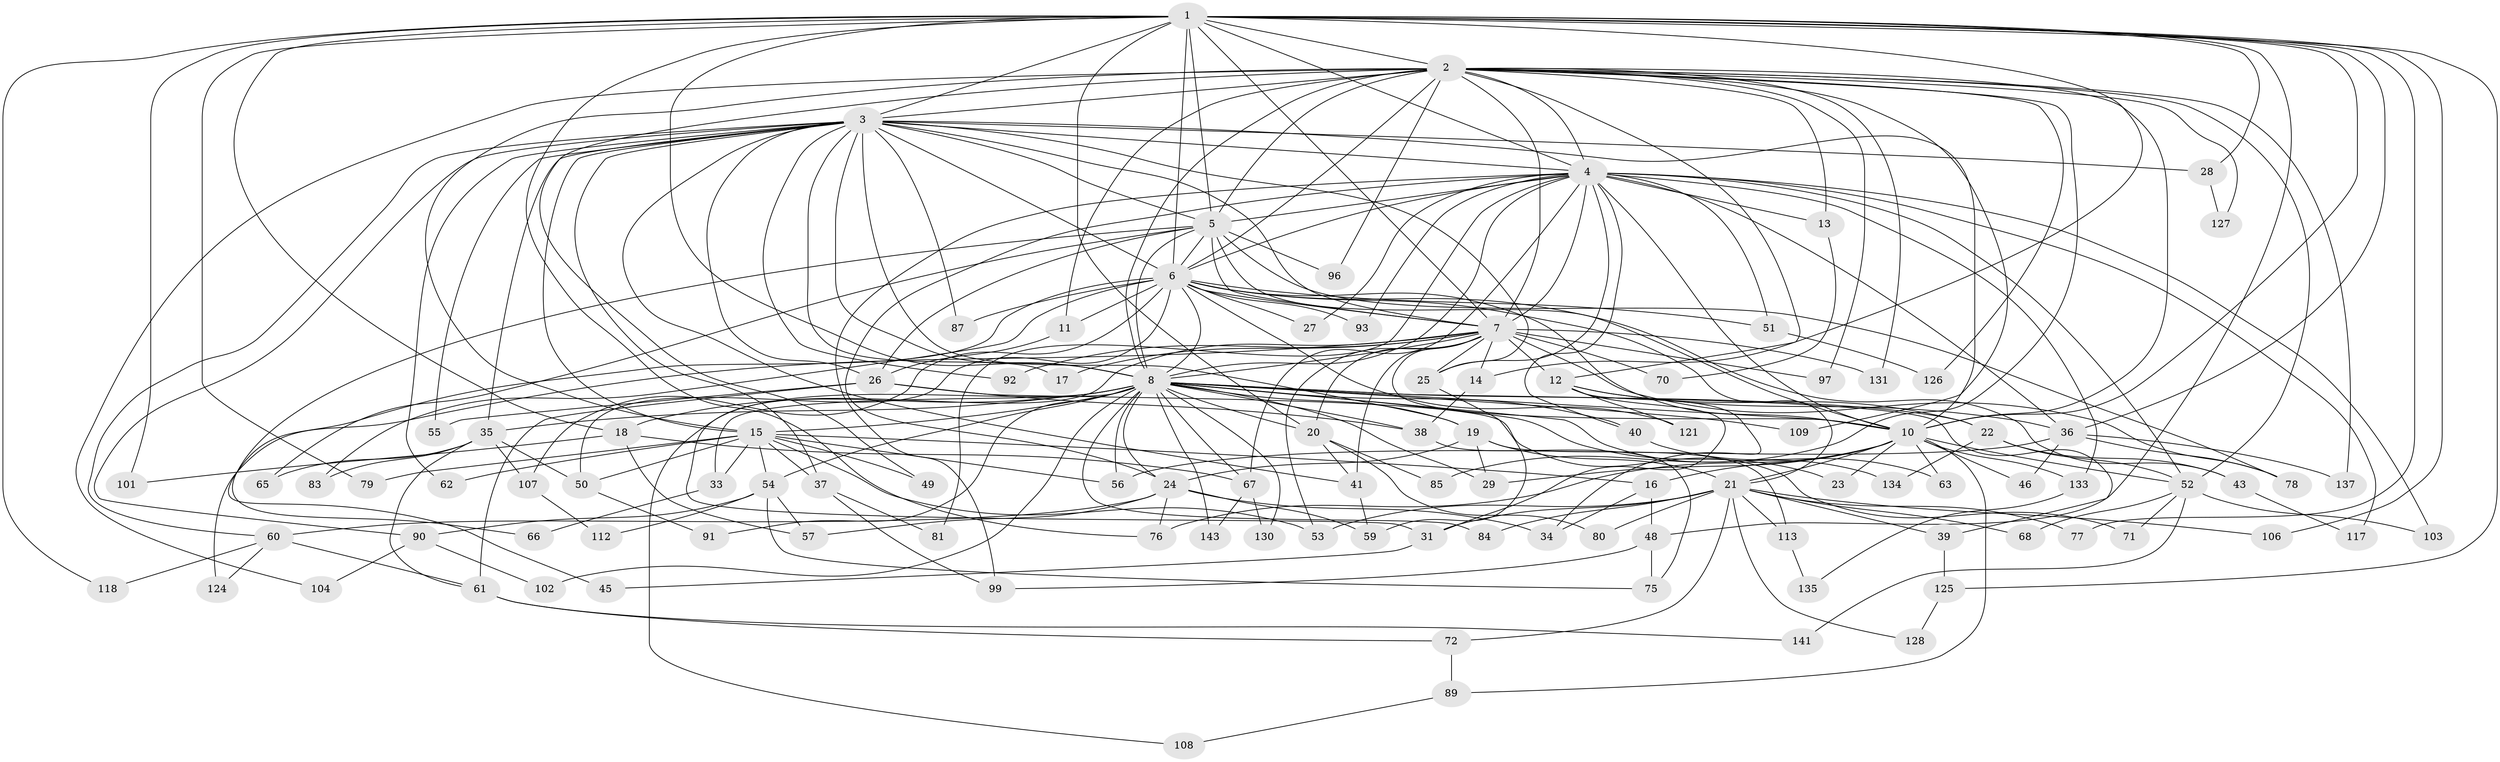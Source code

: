 // original degree distribution, {23: 0.006993006993006993, 24: 0.013986013986013986, 25: 0.013986013986013986, 15: 0.006993006993006993, 22: 0.006993006993006993, 16: 0.006993006993006993, 28: 0.006993006993006993, 20: 0.006993006993006993, 3: 0.23076923076923078, 6: 0.055944055944055944, 8: 0.013986013986013986, 4: 0.08391608391608392, 2: 0.5034965034965035, 14: 0.006993006993006993, 7: 0.02097902097902098, 5: 0.013986013986013986}
// Generated by graph-tools (version 1.1) at 2025/11/02/27/25 16:11:04]
// undirected, 108 vertices, 259 edges
graph export_dot {
graph [start="1"]
  node [color=gray90,style=filled];
  1 [super="+82"];
  2 [super="+95"];
  3 [super="+32"];
  4 [super="+132"];
  5;
  6 [super="+119"];
  7 [super="+136"];
  8 [super="+9"];
  10 [super="+123"];
  11 [super="+69"];
  12 [super="+73"];
  13;
  14;
  15 [super="+44"];
  16;
  17;
  18 [super="+30"];
  19;
  20 [super="+140"];
  21 [super="+110"];
  22 [super="+105"];
  23;
  24 [super="+138"];
  25 [super="+47"];
  26 [super="+116"];
  27;
  28;
  29 [super="+139"];
  31 [super="+42"];
  33;
  34;
  35 [super="+64"];
  36 [super="+115"];
  37;
  38 [super="+100"];
  39;
  40 [super="+88"];
  41 [super="+94"];
  43;
  45;
  46;
  48 [super="+120"];
  49;
  50;
  51;
  52 [super="+58"];
  53 [super="+98"];
  54 [super="+74"];
  55;
  56 [super="+111"];
  57;
  59 [super="+122"];
  60 [super="+86"];
  61;
  62;
  63;
  65;
  66;
  67 [super="+129"];
  68;
  70;
  71;
  72;
  75 [super="+142"];
  76;
  77;
  78 [super="+114"];
  79;
  80;
  81;
  83;
  84;
  85;
  87;
  89;
  90;
  91;
  92;
  93;
  96;
  97;
  99;
  101;
  102;
  103;
  104;
  106;
  107;
  108;
  109;
  112;
  113;
  117;
  118;
  121;
  124;
  125;
  126;
  127;
  128;
  130;
  131;
  133;
  134;
  135;
  137;
  141;
  143;
  1 -- 2;
  1 -- 3;
  1 -- 4;
  1 -- 5;
  1 -- 6;
  1 -- 7;
  1 -- 8 [weight=3];
  1 -- 10;
  1 -- 14;
  1 -- 18;
  1 -- 20;
  1 -- 28;
  1 -- 36;
  1 -- 48;
  1 -- 76;
  1 -- 77;
  1 -- 79;
  1 -- 101;
  1 -- 106;
  1 -- 118;
  1 -- 125;
  2 -- 3 [weight=2];
  2 -- 4;
  2 -- 5;
  2 -- 6 [weight=2];
  2 -- 7;
  2 -- 8 [weight=2];
  2 -- 10;
  2 -- 11;
  2 -- 12;
  2 -- 13;
  2 -- 49;
  2 -- 85;
  2 -- 96;
  2 -- 97;
  2 -- 104;
  2 -- 109;
  2 -- 126;
  2 -- 131;
  2 -- 137;
  2 -- 52;
  2 -- 127;
  2 -- 15;
  3 -- 4;
  3 -- 5;
  3 -- 6;
  3 -- 7;
  3 -- 8 [weight=2];
  3 -- 10 [weight=2];
  3 -- 15;
  3 -- 17;
  3 -- 19;
  3 -- 25;
  3 -- 26;
  3 -- 28;
  3 -- 35;
  3 -- 55;
  3 -- 60;
  3 -- 62;
  3 -- 87;
  3 -- 90;
  3 -- 92;
  3 -- 41;
  3 -- 37;
  4 -- 5;
  4 -- 6;
  4 -- 7;
  4 -- 8 [weight=2];
  4 -- 10;
  4 -- 13;
  4 -- 25;
  4 -- 27;
  4 -- 36;
  4 -- 40 [weight=2];
  4 -- 51 [weight=2];
  4 -- 52;
  4 -- 81;
  4 -- 93;
  4 -- 99;
  4 -- 103;
  4 -- 117;
  4 -- 133;
  4 -- 24;
  4 -- 67;
  5 -- 6;
  5 -- 7 [weight=2];
  5 -- 8 [weight=2];
  5 -- 10;
  5 -- 26;
  5 -- 65;
  5 -- 66;
  5 -- 78;
  5 -- 96;
  6 -- 7;
  6 -- 8 [weight=2];
  6 -- 10;
  6 -- 11;
  6 -- 27;
  6 -- 43;
  6 -- 45;
  6 -- 50;
  6 -- 51;
  6 -- 83;
  6 -- 87;
  6 -- 93;
  6 -- 107;
  6 -- 121;
  6 -- 21;
  7 -- 8 [weight=2];
  7 -- 10;
  7 -- 12;
  7 -- 14;
  7 -- 17;
  7 -- 20;
  7 -- 31;
  7 -- 41;
  7 -- 70;
  7 -- 92;
  7 -- 97;
  7 -- 124;
  7 -- 131;
  7 -- 78;
  7 -- 53;
  7 -- 25;
  8 -- 10 [weight=2];
  8 -- 24;
  8 -- 40;
  8 -- 56;
  8 -- 91;
  8 -- 134;
  8 -- 130;
  8 -- 67;
  8 -- 15;
  8 -- 143;
  8 -- 18 [weight=2];
  8 -- 19;
  8 -- 84;
  8 -- 22;
  8 -- 23;
  8 -- 29;
  8 -- 33;
  8 -- 35;
  8 -- 102;
  8 -- 39;
  8 -- 108;
  8 -- 109;
  8 -- 54;
  8 -- 38;
  8 -- 20;
  10 -- 16;
  10 -- 21;
  10 -- 23;
  10 -- 29;
  10 -- 46;
  10 -- 52;
  10 -- 63;
  10 -- 89;
  10 -- 133;
  10 -- 76;
  11 -- 26;
  12 -- 22;
  12 -- 31;
  12 -- 121;
  12 -- 34;
  12 -- 36;
  13 -- 70;
  14 -- 38;
  15 -- 16;
  15 -- 33;
  15 -- 37;
  15 -- 50;
  15 -- 62;
  15 -- 49;
  15 -- 53;
  15 -- 54;
  15 -- 56;
  15 -- 79;
  16 -- 34;
  16 -- 48;
  18 -- 57;
  18 -- 67;
  18 -- 101;
  19 -- 21;
  19 -- 24;
  19 -- 29;
  19 -- 113;
  20 -- 41;
  20 -- 80;
  20 -- 85;
  21 -- 39;
  21 -- 53;
  21 -- 68;
  21 -- 72;
  21 -- 77;
  21 -- 80;
  21 -- 84;
  21 -- 106;
  21 -- 113;
  21 -- 128;
  21 -- 31;
  22 -- 43;
  22 -- 134;
  22 -- 52;
  24 -- 34;
  24 -- 57;
  24 -- 59;
  24 -- 60;
  24 -- 76;
  25 -- 59;
  26 -- 38;
  26 -- 55;
  26 -- 71;
  26 -- 61;
  28 -- 127;
  31 -- 45;
  33 -- 66;
  35 -- 61;
  35 -- 83;
  35 -- 107;
  35 -- 65;
  35 -- 50;
  36 -- 46;
  36 -- 78;
  36 -- 137;
  36 -- 56;
  37 -- 81;
  37 -- 99;
  38 -- 75;
  39 -- 125;
  40 -- 63;
  41 -- 59;
  43 -- 117;
  48 -- 75;
  48 -- 99;
  50 -- 91;
  51 -- 126;
  52 -- 68;
  52 -- 103;
  52 -- 141;
  52 -- 71;
  54 -- 90;
  54 -- 112;
  54 -- 57;
  54 -- 75;
  60 -- 61 [weight=2];
  60 -- 118;
  60 -- 124;
  61 -- 72;
  61 -- 141;
  67 -- 130;
  67 -- 143;
  72 -- 89;
  89 -- 108;
  90 -- 102;
  90 -- 104;
  107 -- 112;
  113 -- 135;
  125 -- 128;
  133 -- 135;
}
